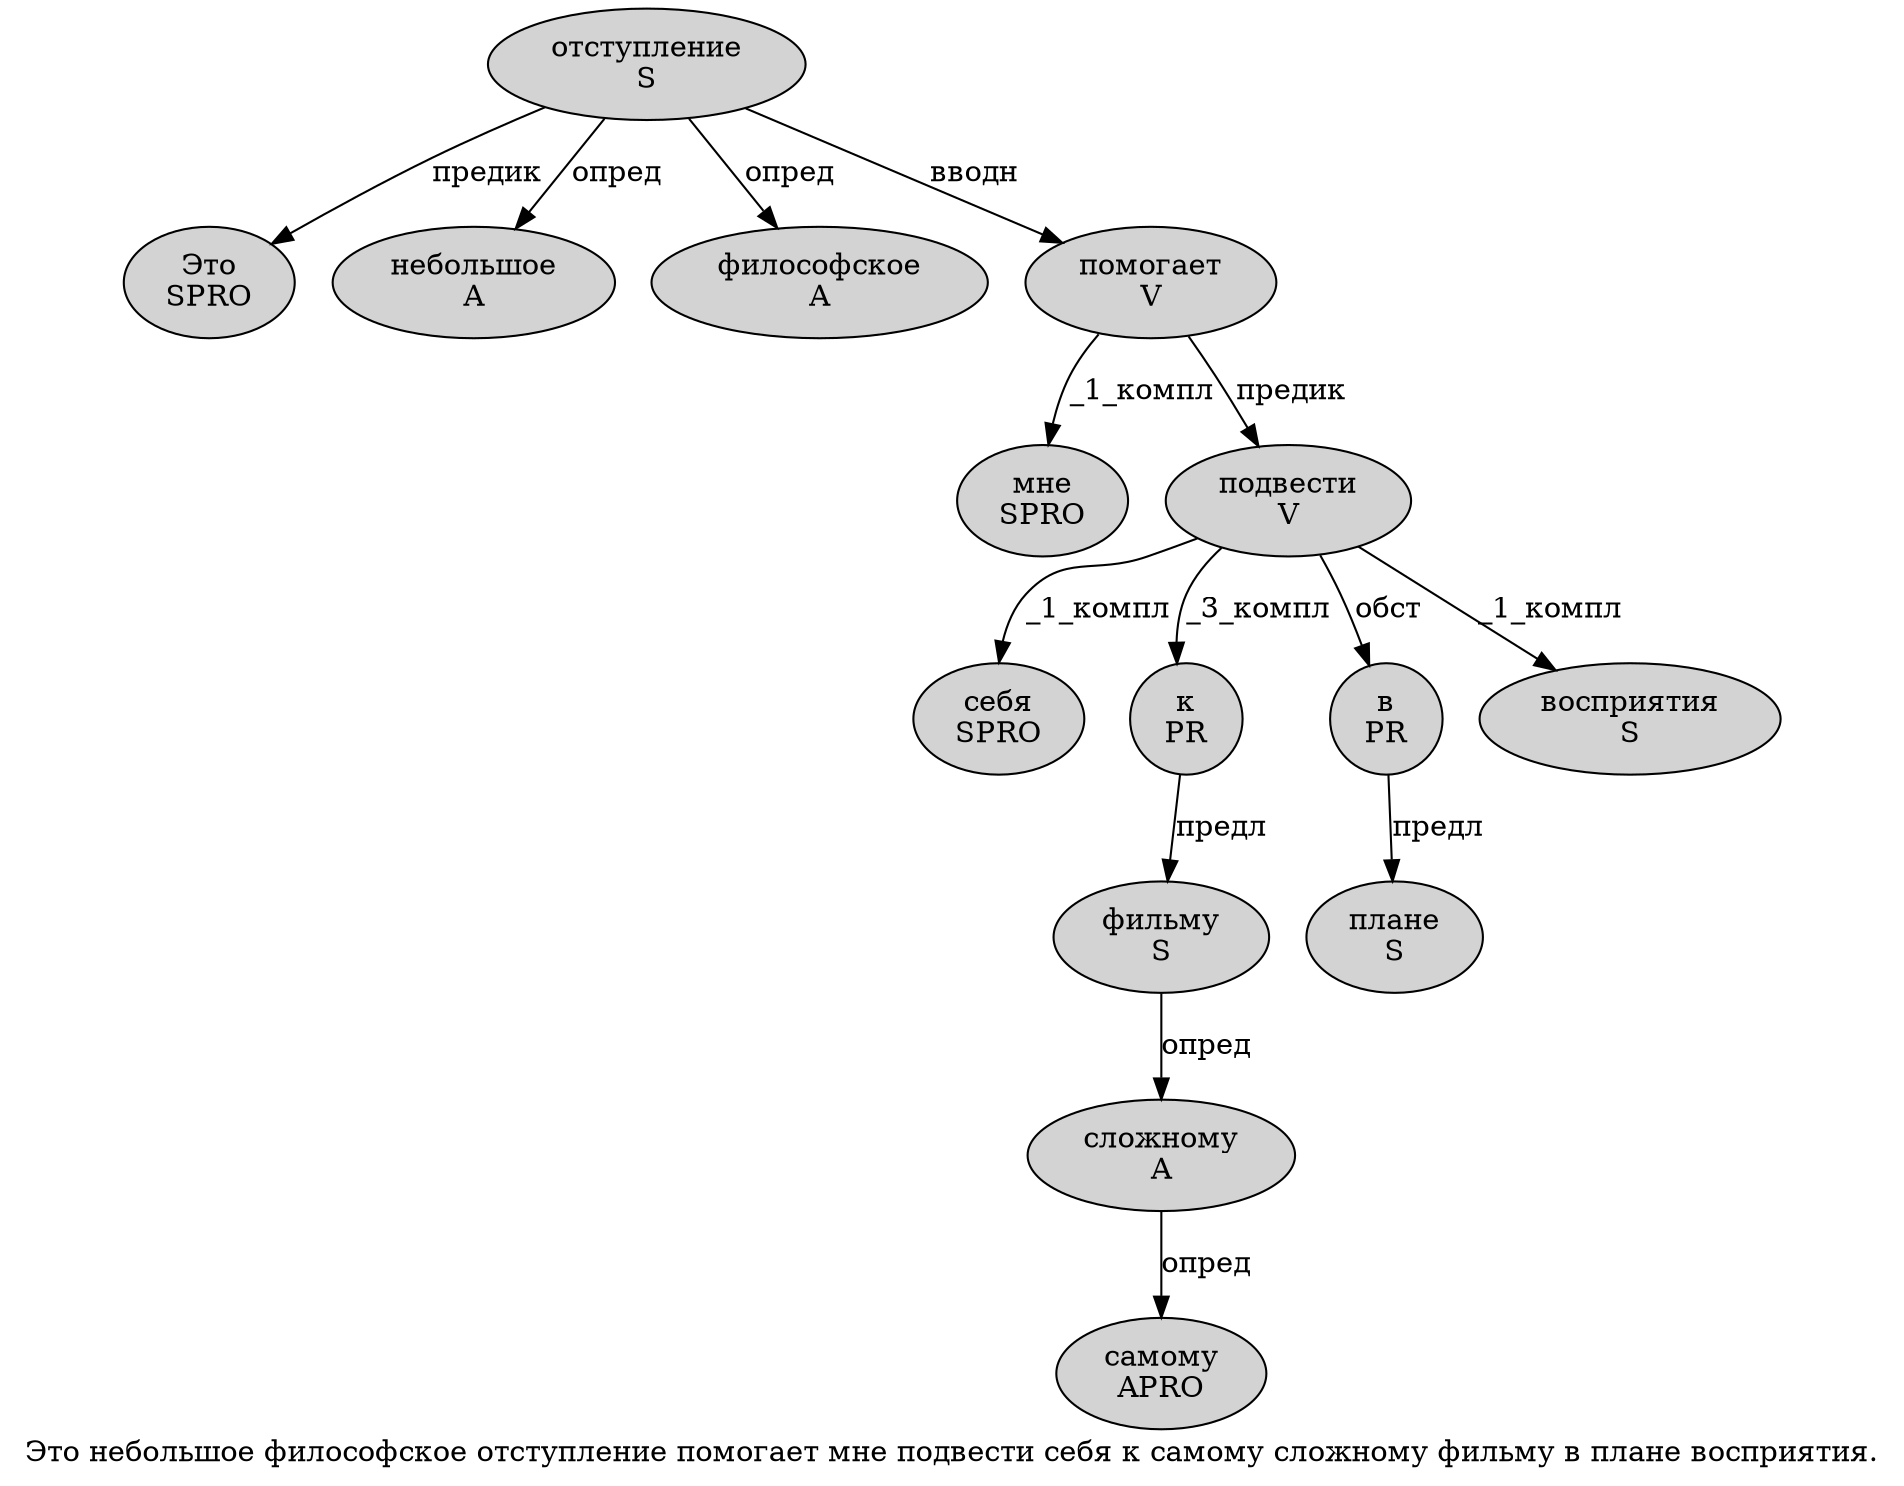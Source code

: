 digraph SENTENCE_2233 {
	graph [label="Это небольшое философское отступление помогает мне подвести себя к самому сложному фильму в плане восприятия."]
	node [style=filled]
		0 [label="Это
SPRO" color="" fillcolor=lightgray penwidth=1 shape=ellipse]
		1 [label="небольшое
A" color="" fillcolor=lightgray penwidth=1 shape=ellipse]
		2 [label="философское
A" color="" fillcolor=lightgray penwidth=1 shape=ellipse]
		3 [label="отступление
S" color="" fillcolor=lightgray penwidth=1 shape=ellipse]
		4 [label="помогает
V" color="" fillcolor=lightgray penwidth=1 shape=ellipse]
		5 [label="мне
SPRO" color="" fillcolor=lightgray penwidth=1 shape=ellipse]
		6 [label="подвести
V" color="" fillcolor=lightgray penwidth=1 shape=ellipse]
		7 [label="себя
SPRO" color="" fillcolor=lightgray penwidth=1 shape=ellipse]
		8 [label="к
PR" color="" fillcolor=lightgray penwidth=1 shape=ellipse]
		9 [label="самому
APRO" color="" fillcolor=lightgray penwidth=1 shape=ellipse]
		10 [label="сложному
A" color="" fillcolor=lightgray penwidth=1 shape=ellipse]
		11 [label="фильму
S" color="" fillcolor=lightgray penwidth=1 shape=ellipse]
		12 [label="в
PR" color="" fillcolor=lightgray penwidth=1 shape=ellipse]
		13 [label="плане
S" color="" fillcolor=lightgray penwidth=1 shape=ellipse]
		14 [label="восприятия
S" color="" fillcolor=lightgray penwidth=1 shape=ellipse]
			11 -> 10 [label="опред"]
			4 -> 5 [label="_1_компл"]
			4 -> 6 [label="предик"]
			12 -> 13 [label="предл"]
			8 -> 11 [label="предл"]
			10 -> 9 [label="опред"]
			6 -> 7 [label="_1_компл"]
			6 -> 8 [label="_3_компл"]
			6 -> 12 [label="обст"]
			6 -> 14 [label="_1_компл"]
			3 -> 0 [label="предик"]
			3 -> 1 [label="опред"]
			3 -> 2 [label="опред"]
			3 -> 4 [label="вводн"]
}
